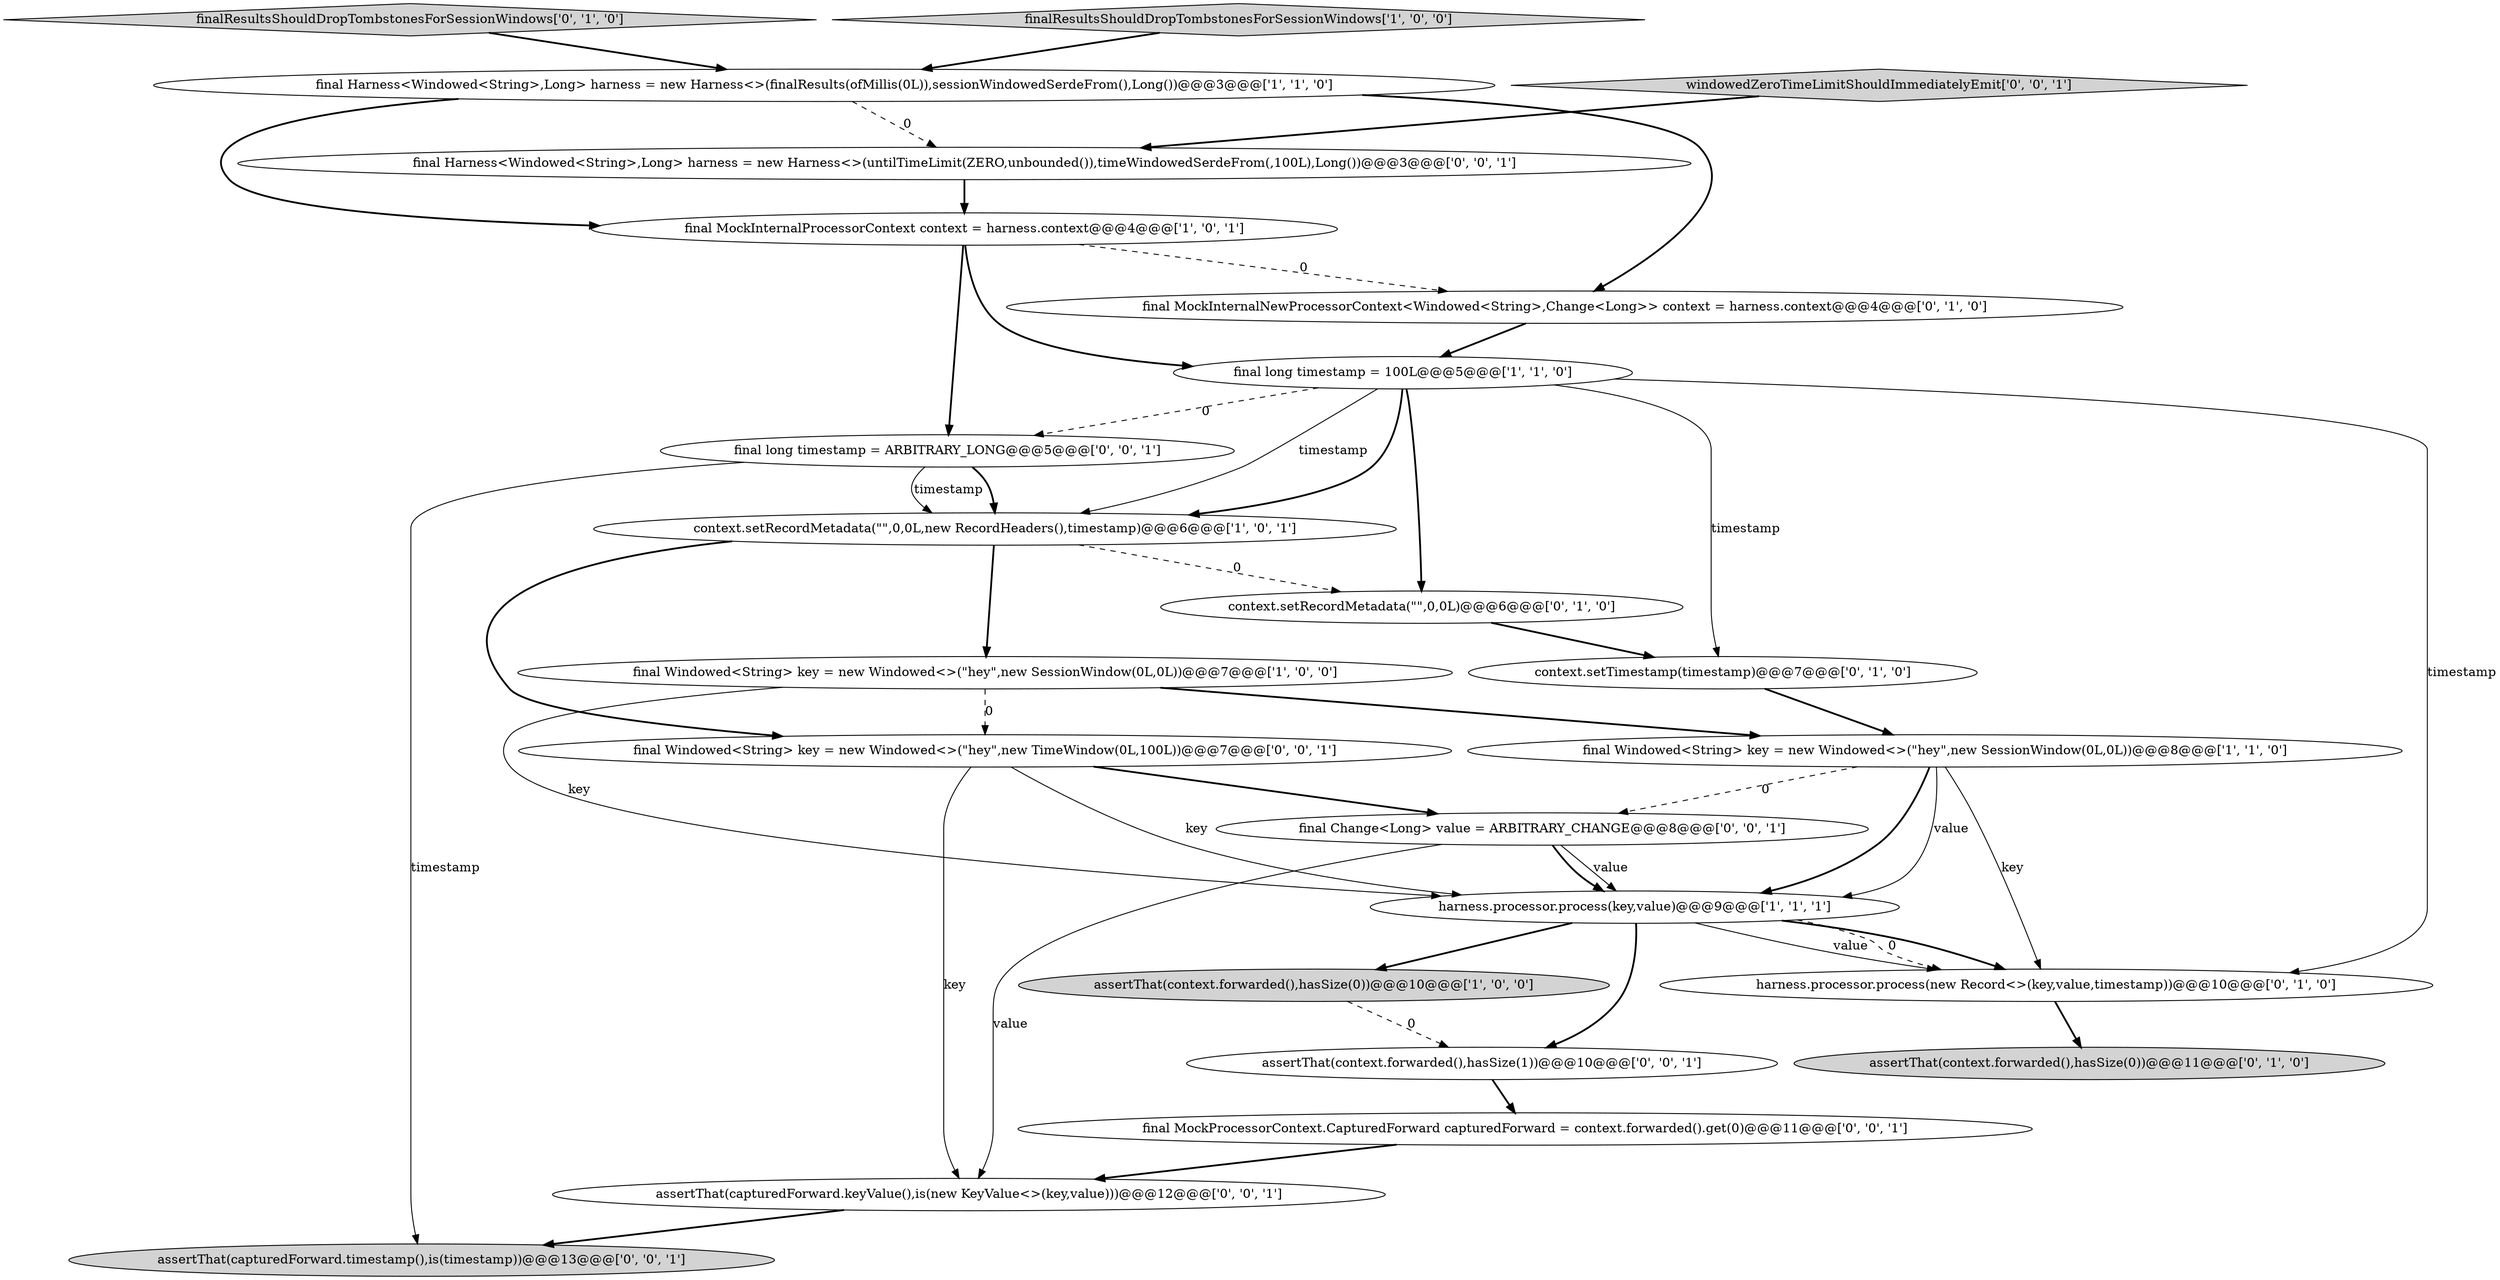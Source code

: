 digraph {
17 [style = filled, label = "final MockProcessorContext.CapturedForward capturedForward = context.forwarded().get(0)@@@11@@@['0', '0', '1']", fillcolor = white, shape = ellipse image = "AAA0AAABBB3BBB"];
9 [style = filled, label = "context.setTimestamp(timestamp)@@@7@@@['0', '1', '0']", fillcolor = white, shape = ellipse image = "AAA1AAABBB2BBB"];
7 [style = filled, label = "harness.processor.process(key,value)@@@9@@@['1', '1', '1']", fillcolor = white, shape = ellipse image = "AAA0AAABBB1BBB"];
14 [style = filled, label = "harness.processor.process(new Record<>(key,value,timestamp))@@@10@@@['0', '1', '0']", fillcolor = white, shape = ellipse image = "AAA1AAABBB2BBB"];
3 [style = filled, label = "final MockInternalProcessorContext context = harness.context@@@4@@@['1', '0', '1']", fillcolor = white, shape = ellipse image = "AAA0AAABBB1BBB"];
12 [style = filled, label = "final MockInternalNewProcessorContext<Windowed<String>,Change<Long>> context = harness.context@@@4@@@['0', '1', '0']", fillcolor = white, shape = ellipse image = "AAA1AAABBB2BBB"];
21 [style = filled, label = "assertThat(capturedForward.keyValue(),is(new KeyValue<>(key,value)))@@@12@@@['0', '0', '1']", fillcolor = white, shape = ellipse image = "AAA0AAABBB3BBB"];
8 [style = filled, label = "final Windowed<String> key = new Windowed<>(\"hey\",new SessionWindow(0L,0L))@@@8@@@['1', '1', '0']", fillcolor = white, shape = ellipse image = "AAA0AAABBB1BBB"];
5 [style = filled, label = "final long timestamp = 100L@@@5@@@['1', '1', '0']", fillcolor = white, shape = ellipse image = "AAA0AAABBB1BBB"];
15 [style = filled, label = "final long timestamp = ARBITRARY_LONG@@@5@@@['0', '0', '1']", fillcolor = white, shape = ellipse image = "AAA0AAABBB3BBB"];
6 [style = filled, label = "final Harness<Windowed<String>,Long> harness = new Harness<>(finalResults(ofMillis(0L)),sessionWindowedSerdeFrom(),Long())@@@3@@@['1', '1', '0']", fillcolor = white, shape = ellipse image = "AAA0AAABBB1BBB"];
1 [style = filled, label = "context.setRecordMetadata(\"\",0,0L,new RecordHeaders(),timestamp)@@@6@@@['1', '0', '1']", fillcolor = white, shape = ellipse image = "AAA0AAABBB1BBB"];
22 [style = filled, label = "final Change<Long> value = ARBITRARY_CHANGE@@@8@@@['0', '0', '1']", fillcolor = white, shape = ellipse image = "AAA0AAABBB3BBB"];
11 [style = filled, label = "finalResultsShouldDropTombstonesForSessionWindows['0', '1', '0']", fillcolor = lightgray, shape = diamond image = "AAA0AAABBB2BBB"];
19 [style = filled, label = "final Harness<Windowed<String>,Long> harness = new Harness<>(untilTimeLimit(ZERO,unbounded()),timeWindowedSerdeFrom(,100L),Long())@@@3@@@['0', '0', '1']", fillcolor = white, shape = ellipse image = "AAA0AAABBB3BBB"];
10 [style = filled, label = "assertThat(context.forwarded(),hasSize(0))@@@11@@@['0', '1', '0']", fillcolor = lightgray, shape = ellipse image = "AAA0AAABBB2BBB"];
2 [style = filled, label = "assertThat(context.forwarded(),hasSize(0))@@@10@@@['1', '0', '0']", fillcolor = lightgray, shape = ellipse image = "AAA0AAABBB1BBB"];
23 [style = filled, label = "windowedZeroTimeLimitShouldImmediatelyEmit['0', '0', '1']", fillcolor = lightgray, shape = diamond image = "AAA0AAABBB3BBB"];
4 [style = filled, label = "finalResultsShouldDropTombstonesForSessionWindows['1', '0', '0']", fillcolor = lightgray, shape = diamond image = "AAA0AAABBB1BBB"];
13 [style = filled, label = "context.setRecordMetadata(\"\",0,0L)@@@6@@@['0', '1', '0']", fillcolor = white, shape = ellipse image = "AAA1AAABBB2BBB"];
18 [style = filled, label = "final Windowed<String> key = new Windowed<>(\"hey\",new TimeWindow(0L,100L))@@@7@@@['0', '0', '1']", fillcolor = white, shape = ellipse image = "AAA0AAABBB3BBB"];
16 [style = filled, label = "assertThat(capturedForward.timestamp(),is(timestamp))@@@13@@@['0', '0', '1']", fillcolor = lightgray, shape = ellipse image = "AAA0AAABBB3BBB"];
0 [style = filled, label = "final Windowed<String> key = new Windowed<>(\"hey\",new SessionWindow(0L,0L))@@@7@@@['1', '0', '0']", fillcolor = white, shape = ellipse image = "AAA0AAABBB1BBB"];
20 [style = filled, label = "assertThat(context.forwarded(),hasSize(1))@@@10@@@['0', '0', '1']", fillcolor = white, shape = ellipse image = "AAA0AAABBB3BBB"];
19->3 [style = bold, label=""];
5->1 [style = solid, label="timestamp"];
4->6 [style = bold, label=""];
5->14 [style = solid, label="timestamp"];
15->1 [style = bold, label=""];
23->19 [style = bold, label=""];
17->21 [style = bold, label=""];
18->22 [style = bold, label=""];
8->7 [style = solid, label="value"];
5->9 [style = solid, label="timestamp"];
8->14 [style = solid, label="key"];
5->1 [style = bold, label=""];
21->16 [style = bold, label=""];
2->20 [style = dashed, label="0"];
1->18 [style = bold, label=""];
0->8 [style = bold, label=""];
11->6 [style = bold, label=""];
7->20 [style = bold, label=""];
3->5 [style = bold, label=""];
5->13 [style = bold, label=""];
1->13 [style = dashed, label="0"];
7->14 [style = bold, label=""];
7->14 [style = solid, label="value"];
12->5 [style = bold, label=""];
15->1 [style = solid, label="timestamp"];
22->7 [style = solid, label="value"];
22->7 [style = bold, label=""];
6->3 [style = bold, label=""];
6->12 [style = bold, label=""];
3->15 [style = bold, label=""];
20->17 [style = bold, label=""];
8->7 [style = bold, label=""];
7->14 [style = dashed, label="0"];
13->9 [style = bold, label=""];
6->19 [style = dashed, label="0"];
9->8 [style = bold, label=""];
15->16 [style = solid, label="timestamp"];
0->7 [style = solid, label="key"];
14->10 [style = bold, label=""];
3->12 [style = dashed, label="0"];
0->18 [style = dashed, label="0"];
5->15 [style = dashed, label="0"];
22->21 [style = solid, label="value"];
18->21 [style = solid, label="key"];
8->22 [style = dashed, label="0"];
18->7 [style = solid, label="key"];
1->0 [style = bold, label=""];
7->2 [style = bold, label=""];
}
